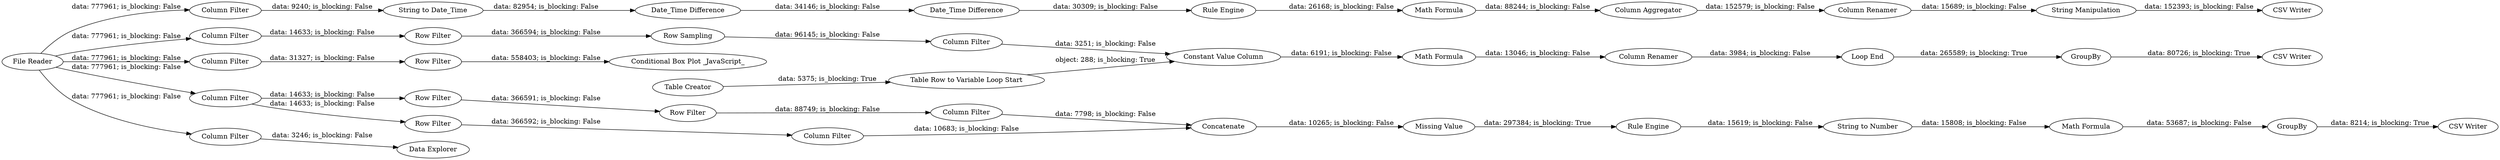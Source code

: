 digraph {
	"6423052018189730562_40" [label="Missing Value"]
	"6692042958713384502_53" [label="Math Formula"]
	"6692042958713384502_55" [label="Loop End"]
	"6423052018189730562_37" [label="Column Filter"]
	"6692042958713384502_49" [label="Table Creator"]
	"6692042958713384502_46" [label="Column Filter"]
	"-348668807177536027_24" [label="Column Filter"]
	"6423052018189730562_43" [label="String to Number"]
	"-348668807177536027_30" [label="Column Renamer"]
	"-348668807177536027_32" [label="CSV Writer"]
	"6692042958713384502_50" [label="Column Filter"]
	"6423052018189730562_41" [label="Rule Engine"]
	"-348668807177536027_28" [label="Rule Engine"]
	"4741535102207802490_1" [label="File Reader"]
	"-348668807177536027_31" [label="String Manipulation"]
	"4741535102207802490_23" [label="Row Filter"]
	"6423052018189730562_35" [label="Column Filter"]
	"6423052018189730562_39" [label="Row Filter"]
	"4741535102207802490_22" [label="Column Filter"]
	"6423052018189730562_45" [label="CSV Writer"]
	"6423052018189730562_36" [label="Row Filter"]
	"-348668807177536027_26" [label="Date_Time Difference"]
	"6423052018189730562_33" [label="Column Filter"]
	"4741535102207802490_4" [label="Data Explorer"]
	"-348668807177536027_25" [label="String to Date_Time"]
	"-348668807177536027_27" [label="Date_Time Difference"]
	"6692042958713384502_54" [label="Column Renamer"]
	"6692042958713384502_51" [label="Table Row to Variable Loop Start"]
	"6692042958713384502_48" [label="Row Sampling"]
	"4741535102207802490_21" [label="Column Filter"]
	"6423052018189730562_34" [label="Row Filter"]
	"6692042958713384502_56" [label=GroupBy]
	"6692042958713384502_58" [label="CSV Writer"]
	"-348668807177536027_7" [label="Math Formula"]
	"6423052018189730562_38" [label=Concatenate]
	"6692042958713384502_47" [label="Row Filter"]
	"6692042958713384502_52" [label="Constant Value Column"]
	"6423052018189730562_42" [label="Math Formula"]
	"4741535102207802490_5" [label="Conditional Box Plot _JavaScript_"]
	"-348668807177536027_29" [label="Column Aggregator"]
	"6423052018189730562_44" [label=GroupBy]
	"6692042958713384502_51" -> "6692042958713384502_52" [label="object: 288; is_blocking: True"]
	"4741535102207802490_23" -> "4741535102207802490_5" [label="data: 558403; is_blocking: False"]
	"-348668807177536027_24" -> "-348668807177536027_25" [label="data: 9240; is_blocking: False"]
	"-348668807177536027_25" -> "-348668807177536027_26" [label="data: 82954; is_blocking: False"]
	"6692042958713384502_46" -> "6692042958713384502_47" [label="data: 14633; is_blocking: False"]
	"6692042958713384502_53" -> "6692042958713384502_54" [label="data: 13046; is_blocking: False"]
	"6423052018189730562_39" -> "6423052018189730562_37" [label="data: 88749; is_blocking: False"]
	"6692042958713384502_55" -> "6692042958713384502_56" [label="data: 265589; is_blocking: True"]
	"4741535102207802490_1" -> "4741535102207802490_21" [label="data: 777961; is_blocking: False"]
	"6423052018189730562_42" -> "6423052018189730562_44" [label="data: 53687; is_blocking: False"]
	"6692042958713384502_50" -> "6692042958713384502_52" [label="data: 3251; is_blocking: False"]
	"4741535102207802490_1" -> "-348668807177536027_24" [label="data: 777961; is_blocking: False"]
	"-348668807177536027_7" -> "-348668807177536027_29" [label="data: 88244; is_blocking: False"]
	"-348668807177536027_27" -> "-348668807177536027_28" [label="data: 30309; is_blocking: False"]
	"6423052018189730562_34" -> "6423052018189730562_35" [label="data: 366592; is_blocking: False"]
	"6423052018189730562_33" -> "6423052018189730562_36" [label="data: 14633; is_blocking: False"]
	"6423052018189730562_38" -> "6423052018189730562_40" [label="data: 10265; is_blocking: False"]
	"6423052018189730562_36" -> "6423052018189730562_39" [label="data: 366591; is_blocking: False"]
	"6423052018189730562_44" -> "6423052018189730562_45" [label="data: 8214; is_blocking: True"]
	"-348668807177536027_26" -> "-348668807177536027_27" [label="data: 34146; is_blocking: False"]
	"6692042958713384502_47" -> "6692042958713384502_48" [label="data: 366594; is_blocking: False"]
	"6423052018189730562_41" -> "6423052018189730562_43" [label="data: 15619; is_blocking: False"]
	"6692042958713384502_56" -> "6692042958713384502_58" [label="data: 80726; is_blocking: True"]
	"-348668807177536027_28" -> "-348668807177536027_7" [label="data: 26168; is_blocking: False"]
	"4741535102207802490_1" -> "4741535102207802490_22" [label="data: 777961; is_blocking: False"]
	"6423052018189730562_33" -> "6423052018189730562_34" [label="data: 14633; is_blocking: False"]
	"6423052018189730562_35" -> "6423052018189730562_38" [label="data: 10683; is_blocking: False"]
	"-348668807177536027_31" -> "-348668807177536027_32" [label="data: 152393; is_blocking: False"]
	"4741535102207802490_1" -> "6692042958713384502_46" [label="data: 777961; is_blocking: False"]
	"4741535102207802490_1" -> "6423052018189730562_33" [label="data: 777961; is_blocking: False"]
	"4741535102207802490_22" -> "4741535102207802490_23" [label="data: 31327; is_blocking: False"]
	"6423052018189730562_40" -> "6423052018189730562_41" [label="data: 297384; is_blocking: True"]
	"-348668807177536027_29" -> "-348668807177536027_30" [label="data: 152579; is_blocking: False"]
	"6423052018189730562_37" -> "6423052018189730562_38" [label="data: 7798; is_blocking: False"]
	"6423052018189730562_43" -> "6423052018189730562_42" [label="data: 15808; is_blocking: False"]
	"4741535102207802490_21" -> "4741535102207802490_4" [label="data: 3246; is_blocking: False"]
	"6692042958713384502_52" -> "6692042958713384502_53" [label="data: 6191; is_blocking: False"]
	"6692042958713384502_54" -> "6692042958713384502_55" [label="data: 3984; is_blocking: False"]
	"-348668807177536027_30" -> "-348668807177536027_31" [label="data: 15689; is_blocking: False"]
	"6692042958713384502_49" -> "6692042958713384502_51" [label="data: 5375; is_blocking: True"]
	"6692042958713384502_48" -> "6692042958713384502_50" [label="data: 96145; is_blocking: False"]
	rankdir=LR
}
